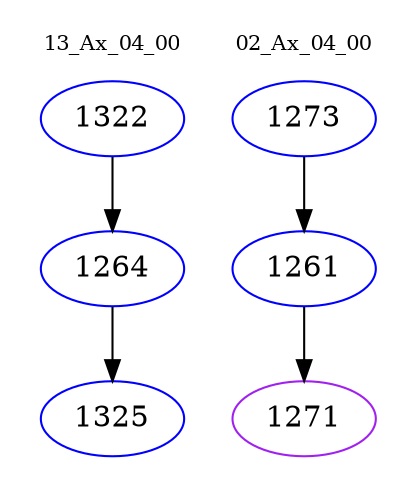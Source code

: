 digraph{
subgraph cluster_0 {
color = white
label = "13_Ax_04_00";
fontsize=10;
T0_1322 [label="1322", color="blue"]
T0_1322 -> T0_1264 [color="black"]
T0_1264 [label="1264", color="blue"]
T0_1264 -> T0_1325 [color="black"]
T0_1325 [label="1325", color="blue"]
}
subgraph cluster_1 {
color = white
label = "02_Ax_04_00";
fontsize=10;
T1_1273 [label="1273", color="blue"]
T1_1273 -> T1_1261 [color="black"]
T1_1261 [label="1261", color="blue"]
T1_1261 -> T1_1271 [color="black"]
T1_1271 [label="1271", color="purple"]
}
}
